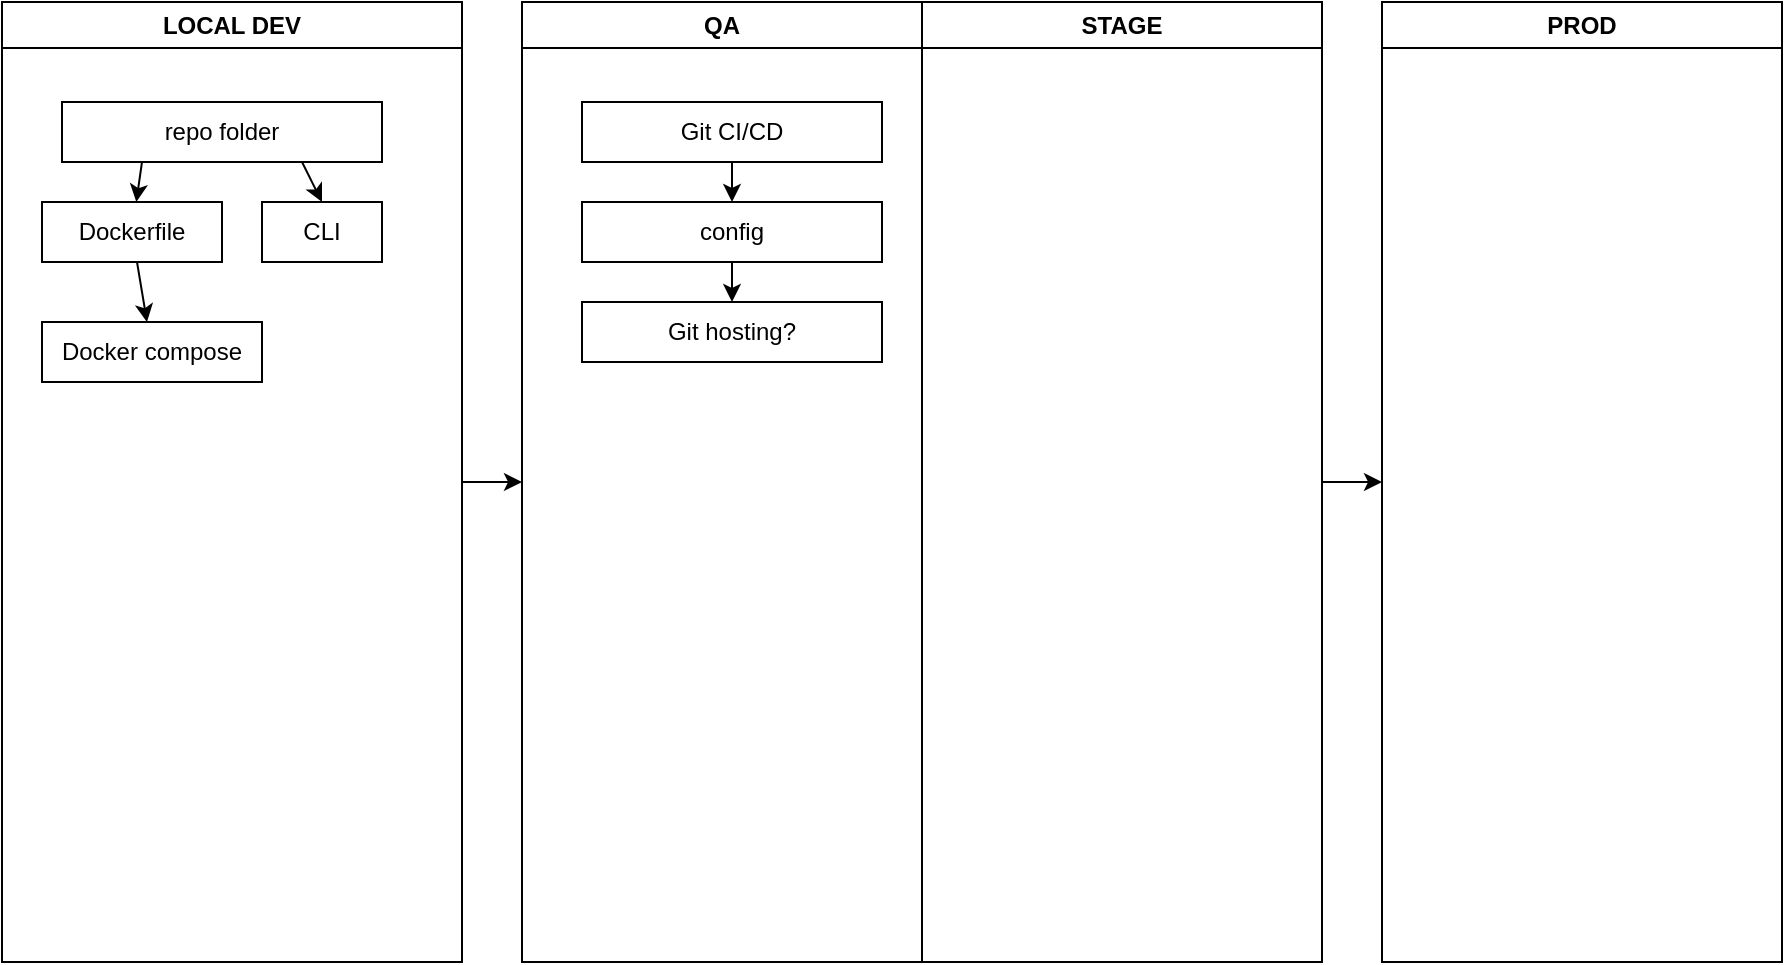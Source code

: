 <mxfile>
    <diagram id="t4eS42xm3vTK8hJXLH08" name="Page-1">
        <mxGraphModel dx="1096" dy="682" grid="1" gridSize="10" guides="1" tooltips="1" connect="1" arrows="1" fold="1" page="1" pageScale="1" pageWidth="850" pageHeight="1100" math="0" shadow="0">
            <root>
                <mxCell id="0"/>
                <mxCell id="1" parent="0"/>
                <mxCell id="9" value="" style="edgeStyle=none;html=1;" parent="1" source="3" target="8" edge="1">
                    <mxGeometry relative="1" as="geometry"/>
                </mxCell>
                <mxCell id="3" value="LOCAL DEV" style="swimlane;whiteSpace=wrap;html=1;" parent="1" vertex="1">
                    <mxGeometry y="100" width="230" height="480" as="geometry"/>
                </mxCell>
                <mxCell id="22" value="" style="edgeStyle=none;html=1;exitX=0.25;exitY=1;exitDx=0;exitDy=0;" edge="1" parent="3" source="14" target="17">
                    <mxGeometry relative="1" as="geometry"/>
                </mxCell>
                <mxCell id="25" style="edgeStyle=none;html=1;entryX=0.5;entryY=0;entryDx=0;entryDy=0;exitX=0.75;exitY=1;exitDx=0;exitDy=0;" edge="1" parent="3" source="14" target="24">
                    <mxGeometry relative="1" as="geometry"/>
                </mxCell>
                <mxCell id="14" value="repo folder" style="whiteSpace=wrap;html=1;" vertex="1" parent="3">
                    <mxGeometry x="30" y="50" width="160" height="30" as="geometry"/>
                </mxCell>
                <mxCell id="27" value="" style="edgeStyle=none;html=1;" edge="1" parent="3" source="17" target="26">
                    <mxGeometry relative="1" as="geometry"/>
                </mxCell>
                <mxCell id="17" value="Dockerfile" style="whiteSpace=wrap;html=1;" vertex="1" parent="3">
                    <mxGeometry x="20" y="100" width="90" height="30" as="geometry"/>
                </mxCell>
                <mxCell id="24" value="CLI" style="whiteSpace=wrap;html=1;" vertex="1" parent="3">
                    <mxGeometry x="130" y="100" width="60" height="30" as="geometry"/>
                </mxCell>
                <mxCell id="26" value="Docker compose" style="whiteSpace=wrap;html=1;" vertex="1" parent="3">
                    <mxGeometry x="20" y="160" width="110" height="30" as="geometry"/>
                </mxCell>
                <mxCell id="11" value="" style="edgeStyle=none;html=1;" parent="1" source="8" target="10" edge="1">
                    <mxGeometry relative="1" as="geometry"/>
                </mxCell>
                <mxCell id="8" value="QA" style="swimlane;whiteSpace=wrap;html=1;" parent="1" vertex="1">
                    <mxGeometry x="260" y="100" width="200" height="480" as="geometry">
                        <mxRectangle x="260" y="100" width="60" height="30" as="alternateBounds"/>
                    </mxGeometry>
                </mxCell>
                <mxCell id="33" value="" style="edgeStyle=none;html=1;" edge="1" parent="8" source="31" target="32">
                    <mxGeometry relative="1" as="geometry"/>
                </mxCell>
                <mxCell id="31" value="Git CI/CD" style="whiteSpace=wrap;html=1;" vertex="1" parent="8">
                    <mxGeometry x="30" y="50" width="150" height="30" as="geometry"/>
                </mxCell>
                <mxCell id="38" value="" style="edgeStyle=none;html=1;" edge="1" parent="8" source="32" target="37">
                    <mxGeometry relative="1" as="geometry"/>
                </mxCell>
                <mxCell id="32" value="config" style="whiteSpace=wrap;html=1;" vertex="1" parent="8">
                    <mxGeometry x="30" y="100" width="150" height="30" as="geometry"/>
                </mxCell>
                <mxCell id="37" value="Git hosting?" style="whiteSpace=wrap;html=1;" vertex="1" parent="8">
                    <mxGeometry x="30" y="150" width="150" height="30" as="geometry"/>
                </mxCell>
                <mxCell id="13" value="" style="edgeStyle=none;html=1;" parent="1" source="10" target="12" edge="1">
                    <mxGeometry relative="1" as="geometry"/>
                </mxCell>
                <mxCell id="10" value="STAGE" style="swimlane;whiteSpace=wrap;html=1;" parent="1" vertex="1">
                    <mxGeometry x="460" y="100" width="200" height="480" as="geometry"/>
                </mxCell>
                <mxCell id="12" value="PROD" style="swimlane;whiteSpace=wrap;html=1;" parent="1" vertex="1">
                    <mxGeometry x="690" y="100" width="200" height="480" as="geometry"/>
                </mxCell>
            </root>
        </mxGraphModel>
    </diagram>
</mxfile>